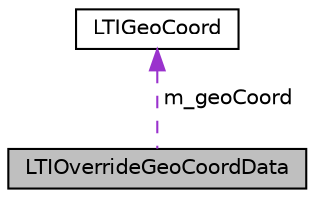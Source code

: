 digraph "LTIOverrideGeoCoordData"
{
  bgcolor="transparent";
  edge [fontname="Helvetica",fontsize="10",labelfontname="Helvetica",labelfontsize="10"];
  node [fontname="Helvetica",fontsize="10",shape=record];
  Node1 [label="LTIOverrideGeoCoordData",height=0.2,width=0.4,color="black", fillcolor="grey75", style="filled" fontcolor="black"];
  Node2 -> Node1 [dir="back",color="darkorchid3",fontsize="10",style="dashed",label=" m_geoCoord" ,fontname="Helvetica"];
  Node2 [label="LTIGeoCoord",height=0.2,width=0.4,color="black",URL="$a00045.html",tooltip="represents a geographic coordinate "];
}
